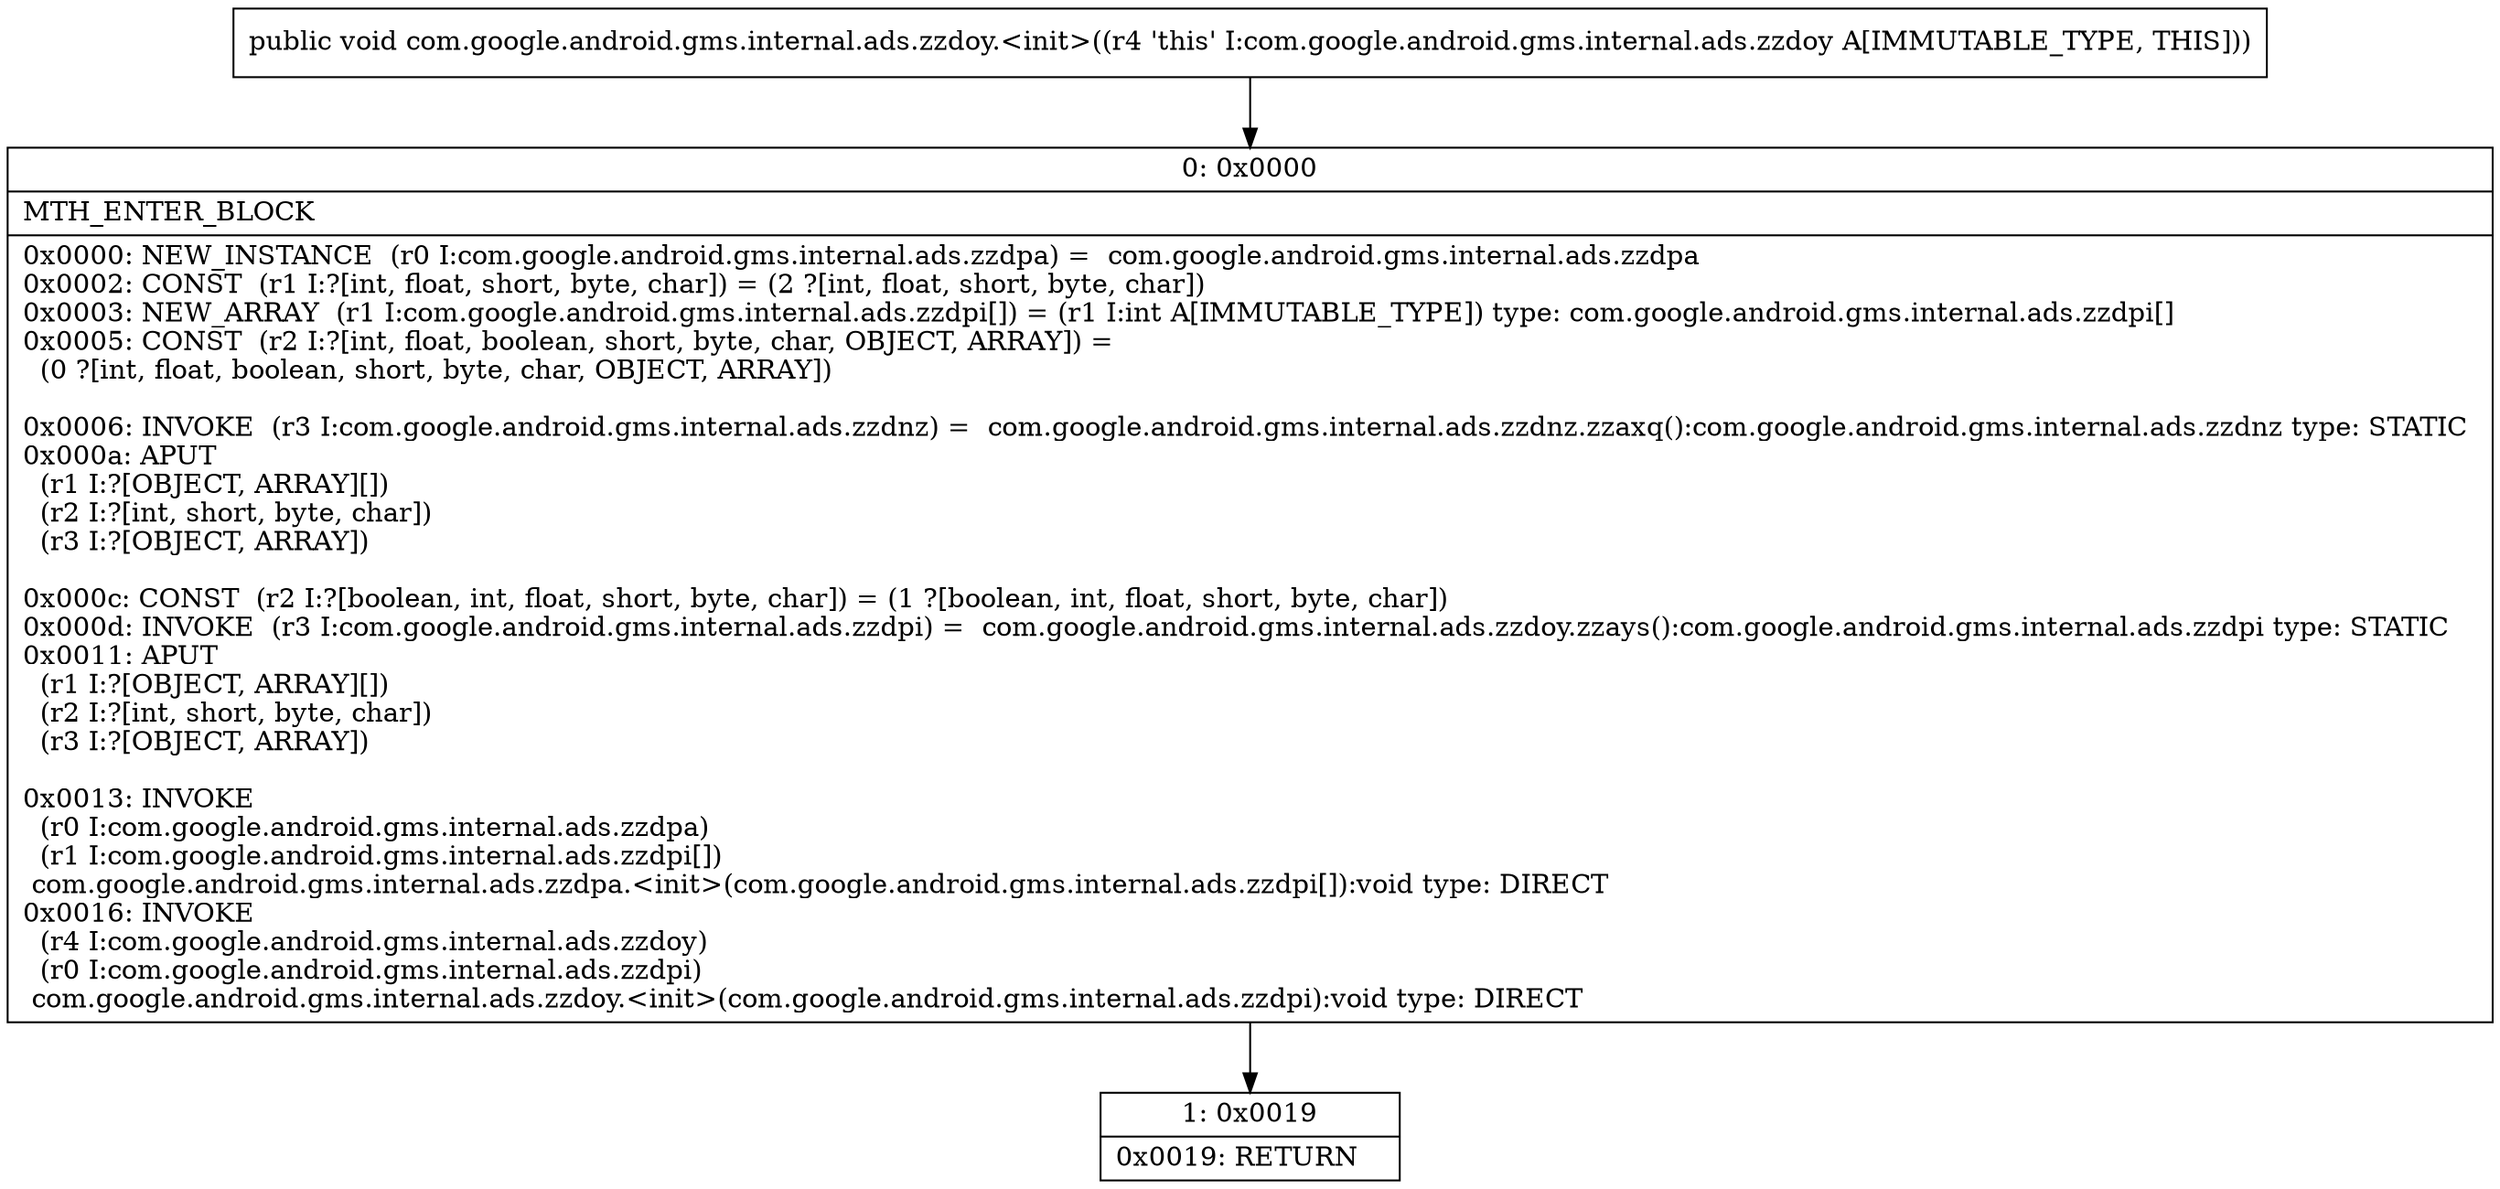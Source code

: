 digraph "CFG forcom.google.android.gms.internal.ads.zzdoy.\<init\>()V" {
Node_0 [shape=record,label="{0\:\ 0x0000|MTH_ENTER_BLOCK\l|0x0000: NEW_INSTANCE  (r0 I:com.google.android.gms.internal.ads.zzdpa) =  com.google.android.gms.internal.ads.zzdpa \l0x0002: CONST  (r1 I:?[int, float, short, byte, char]) = (2 ?[int, float, short, byte, char]) \l0x0003: NEW_ARRAY  (r1 I:com.google.android.gms.internal.ads.zzdpi[]) = (r1 I:int A[IMMUTABLE_TYPE]) type: com.google.android.gms.internal.ads.zzdpi[] \l0x0005: CONST  (r2 I:?[int, float, boolean, short, byte, char, OBJECT, ARRAY]) = \l  (0 ?[int, float, boolean, short, byte, char, OBJECT, ARRAY])\l \l0x0006: INVOKE  (r3 I:com.google.android.gms.internal.ads.zzdnz) =  com.google.android.gms.internal.ads.zzdnz.zzaxq():com.google.android.gms.internal.ads.zzdnz type: STATIC \l0x000a: APUT  \l  (r1 I:?[OBJECT, ARRAY][])\l  (r2 I:?[int, short, byte, char])\l  (r3 I:?[OBJECT, ARRAY])\l \l0x000c: CONST  (r2 I:?[boolean, int, float, short, byte, char]) = (1 ?[boolean, int, float, short, byte, char]) \l0x000d: INVOKE  (r3 I:com.google.android.gms.internal.ads.zzdpi) =  com.google.android.gms.internal.ads.zzdoy.zzays():com.google.android.gms.internal.ads.zzdpi type: STATIC \l0x0011: APUT  \l  (r1 I:?[OBJECT, ARRAY][])\l  (r2 I:?[int, short, byte, char])\l  (r3 I:?[OBJECT, ARRAY])\l \l0x0013: INVOKE  \l  (r0 I:com.google.android.gms.internal.ads.zzdpa)\l  (r1 I:com.google.android.gms.internal.ads.zzdpi[])\l com.google.android.gms.internal.ads.zzdpa.\<init\>(com.google.android.gms.internal.ads.zzdpi[]):void type: DIRECT \l0x0016: INVOKE  \l  (r4 I:com.google.android.gms.internal.ads.zzdoy)\l  (r0 I:com.google.android.gms.internal.ads.zzdpi)\l com.google.android.gms.internal.ads.zzdoy.\<init\>(com.google.android.gms.internal.ads.zzdpi):void type: DIRECT \l}"];
Node_1 [shape=record,label="{1\:\ 0x0019|0x0019: RETURN   \l}"];
MethodNode[shape=record,label="{public void com.google.android.gms.internal.ads.zzdoy.\<init\>((r4 'this' I:com.google.android.gms.internal.ads.zzdoy A[IMMUTABLE_TYPE, THIS])) }"];
MethodNode -> Node_0;
Node_0 -> Node_1;
}

